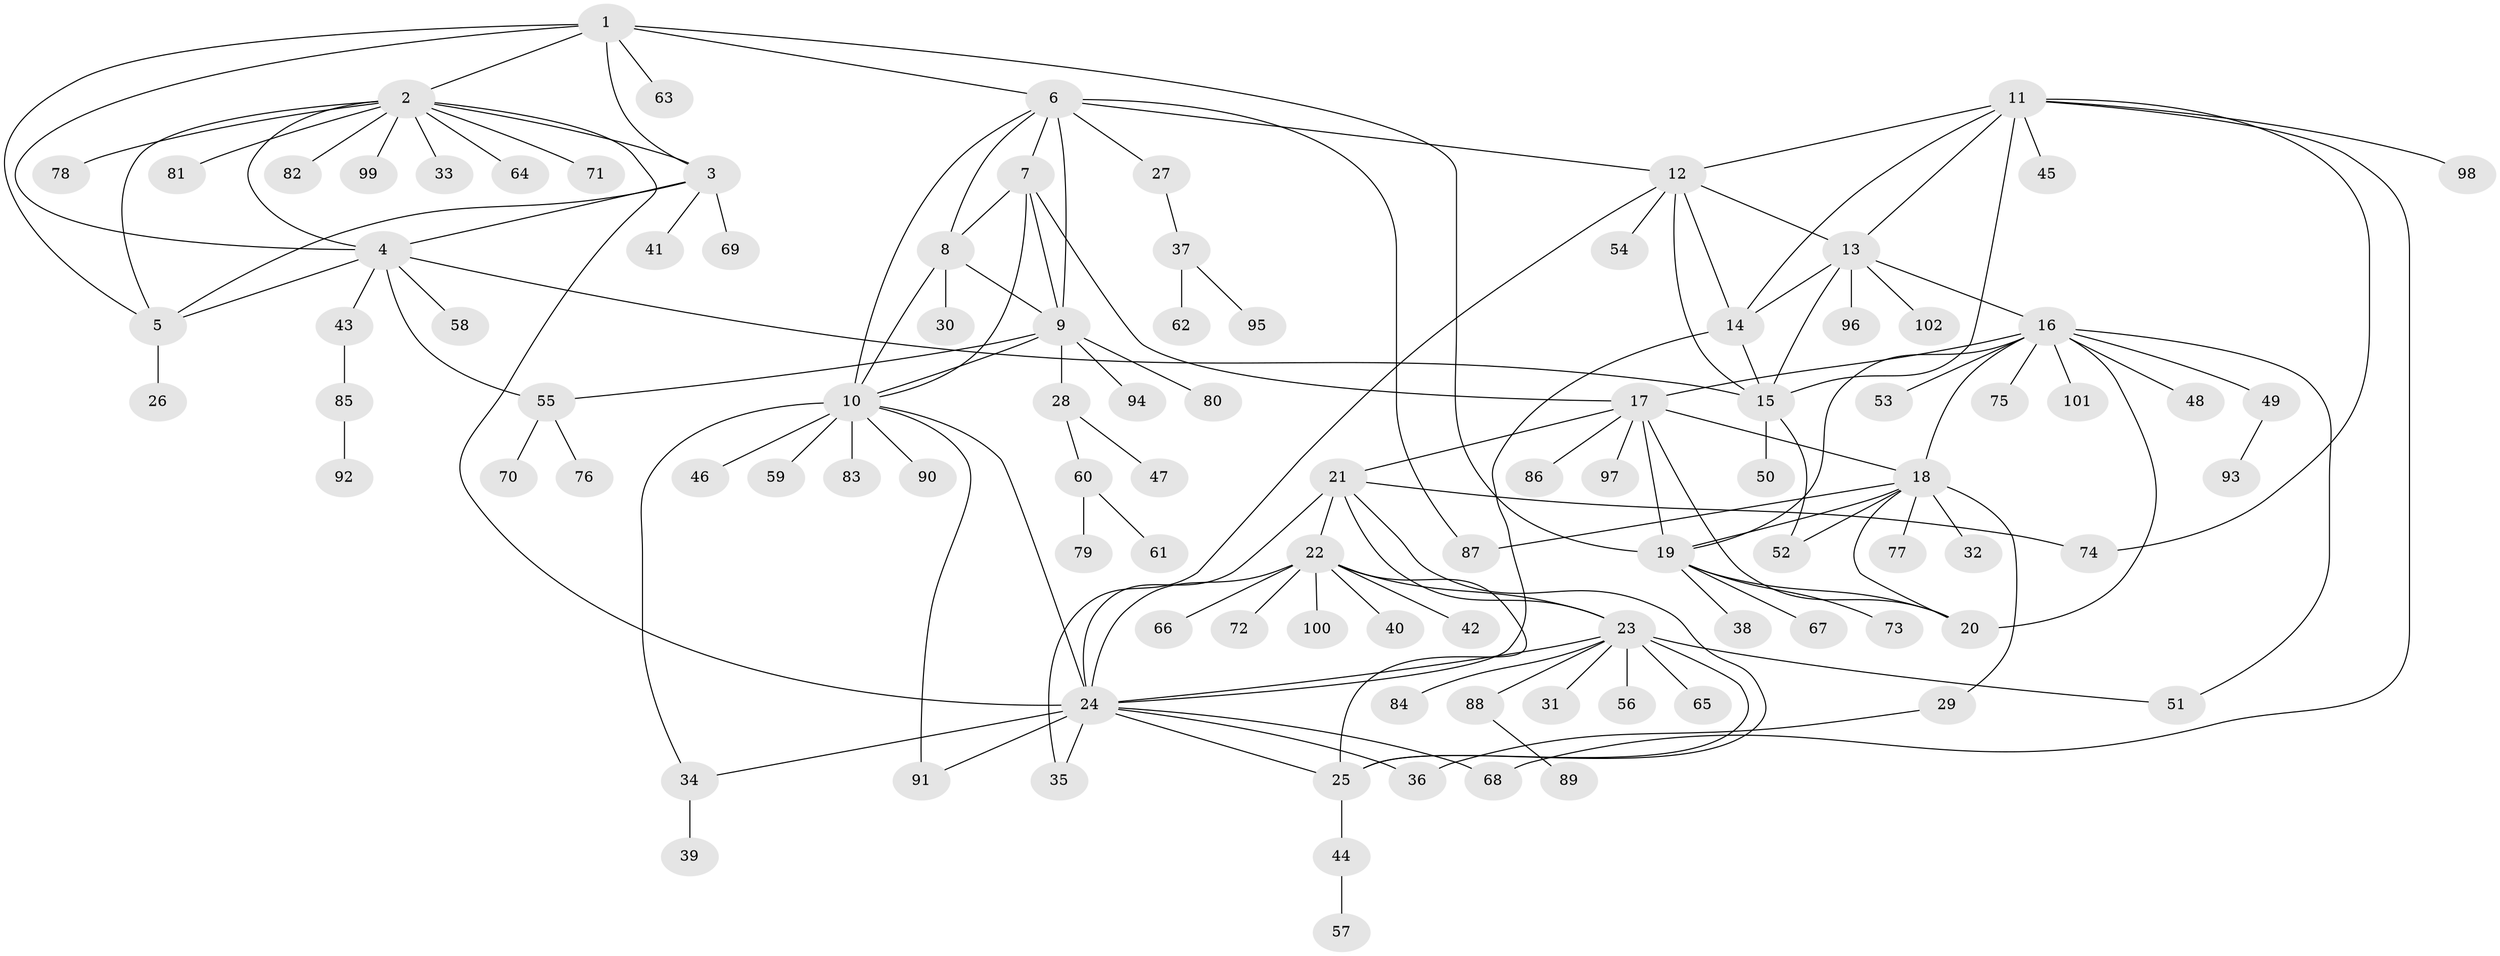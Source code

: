 // coarse degree distribution, {6: 0.14285714285714285, 4: 0.07142857142857142, 7: 0.023809523809523808, 8: 0.047619047619047616, 3: 0.09523809523809523, 5: 0.047619047619047616, 11: 0.023809523809523808, 2: 0.21428571428571427, 1: 0.3333333333333333}
// Generated by graph-tools (version 1.1) at 2025/52/03/04/25 22:52:16]
// undirected, 102 vertices, 147 edges
graph export_dot {
  node [color=gray90,style=filled];
  1;
  2;
  3;
  4;
  5;
  6;
  7;
  8;
  9;
  10;
  11;
  12;
  13;
  14;
  15;
  16;
  17;
  18;
  19;
  20;
  21;
  22;
  23;
  24;
  25;
  26;
  27;
  28;
  29;
  30;
  31;
  32;
  33;
  34;
  35;
  36;
  37;
  38;
  39;
  40;
  41;
  42;
  43;
  44;
  45;
  46;
  47;
  48;
  49;
  50;
  51;
  52;
  53;
  54;
  55;
  56;
  57;
  58;
  59;
  60;
  61;
  62;
  63;
  64;
  65;
  66;
  67;
  68;
  69;
  70;
  71;
  72;
  73;
  74;
  75;
  76;
  77;
  78;
  79;
  80;
  81;
  82;
  83;
  84;
  85;
  86;
  87;
  88;
  89;
  90;
  91;
  92;
  93;
  94;
  95;
  96;
  97;
  98;
  99;
  100;
  101;
  102;
  1 -- 2;
  1 -- 3;
  1 -- 4;
  1 -- 5;
  1 -- 6;
  1 -- 19;
  1 -- 63;
  2 -- 3;
  2 -- 4;
  2 -- 5;
  2 -- 24;
  2 -- 33;
  2 -- 64;
  2 -- 71;
  2 -- 78;
  2 -- 81;
  2 -- 82;
  2 -- 99;
  3 -- 4;
  3 -- 5;
  3 -- 41;
  3 -- 69;
  4 -- 5;
  4 -- 15;
  4 -- 43;
  4 -- 55;
  4 -- 58;
  5 -- 26;
  6 -- 7;
  6 -- 8;
  6 -- 9;
  6 -- 10;
  6 -- 12;
  6 -- 27;
  6 -- 87;
  7 -- 8;
  7 -- 9;
  7 -- 10;
  7 -- 17;
  8 -- 9;
  8 -- 10;
  8 -- 30;
  9 -- 10;
  9 -- 28;
  9 -- 55;
  9 -- 80;
  9 -- 94;
  10 -- 24;
  10 -- 34;
  10 -- 46;
  10 -- 59;
  10 -- 83;
  10 -- 90;
  10 -- 91;
  11 -- 12;
  11 -- 13;
  11 -- 14;
  11 -- 15;
  11 -- 45;
  11 -- 68;
  11 -- 74;
  11 -- 98;
  12 -- 13;
  12 -- 14;
  12 -- 15;
  12 -- 35;
  12 -- 54;
  13 -- 14;
  13 -- 15;
  13 -- 16;
  13 -- 96;
  13 -- 102;
  14 -- 15;
  14 -- 24;
  15 -- 50;
  15 -- 52;
  16 -- 17;
  16 -- 18;
  16 -- 19;
  16 -- 20;
  16 -- 48;
  16 -- 49;
  16 -- 51;
  16 -- 53;
  16 -- 75;
  16 -- 101;
  17 -- 18;
  17 -- 19;
  17 -- 20;
  17 -- 21;
  17 -- 86;
  17 -- 97;
  18 -- 19;
  18 -- 20;
  18 -- 29;
  18 -- 32;
  18 -- 52;
  18 -- 77;
  18 -- 87;
  19 -- 20;
  19 -- 38;
  19 -- 67;
  19 -- 73;
  21 -- 22;
  21 -- 23;
  21 -- 24;
  21 -- 25;
  21 -- 74;
  22 -- 23;
  22 -- 24;
  22 -- 25;
  22 -- 40;
  22 -- 42;
  22 -- 66;
  22 -- 72;
  22 -- 100;
  23 -- 24;
  23 -- 25;
  23 -- 31;
  23 -- 51;
  23 -- 56;
  23 -- 65;
  23 -- 84;
  23 -- 88;
  24 -- 25;
  24 -- 34;
  24 -- 35;
  24 -- 36;
  24 -- 68;
  24 -- 91;
  25 -- 44;
  27 -- 37;
  28 -- 47;
  28 -- 60;
  29 -- 36;
  34 -- 39;
  37 -- 62;
  37 -- 95;
  43 -- 85;
  44 -- 57;
  49 -- 93;
  55 -- 70;
  55 -- 76;
  60 -- 61;
  60 -- 79;
  85 -- 92;
  88 -- 89;
}
